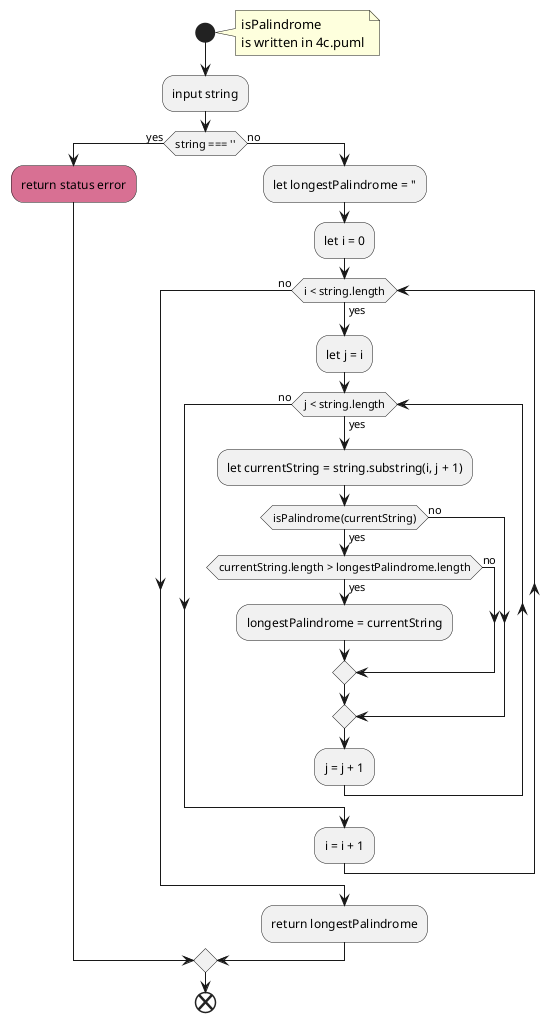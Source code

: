 @startuml longestPalindrome
start
    note right
    isPalindrome 
    is written in 4c.puml
    end note
    :input string;
    if(string === '') then (yes)
        #PaleVioletRed:return status error;
    else (no)
        :let longestPalindrome = '';
        :let i = 0;
        while (i < string.length) is (yes)
            :let j = i;
            while (j < string.length) is (yes)
                :let currentString = string.substring(i, j + 1);
                if(isPalindrome(currentString)) then (yes)
                    if(currentString.length > longestPalindrome.length) then (yes)
                        :longestPalindrome = currentString;
                    else (no)
                    endif
                else (no)
                endif
                :j = j + 1;
            endwhile(no)
            :i = i + 1; 
        endwhile (no)
        :return longestPalindrome;
    endif
end
@enduml